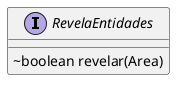 @startuml
skinparam classAttributeIconSize 0
interface RevelaEntidades {
~ boolean revelar(Area)
}
@enduml